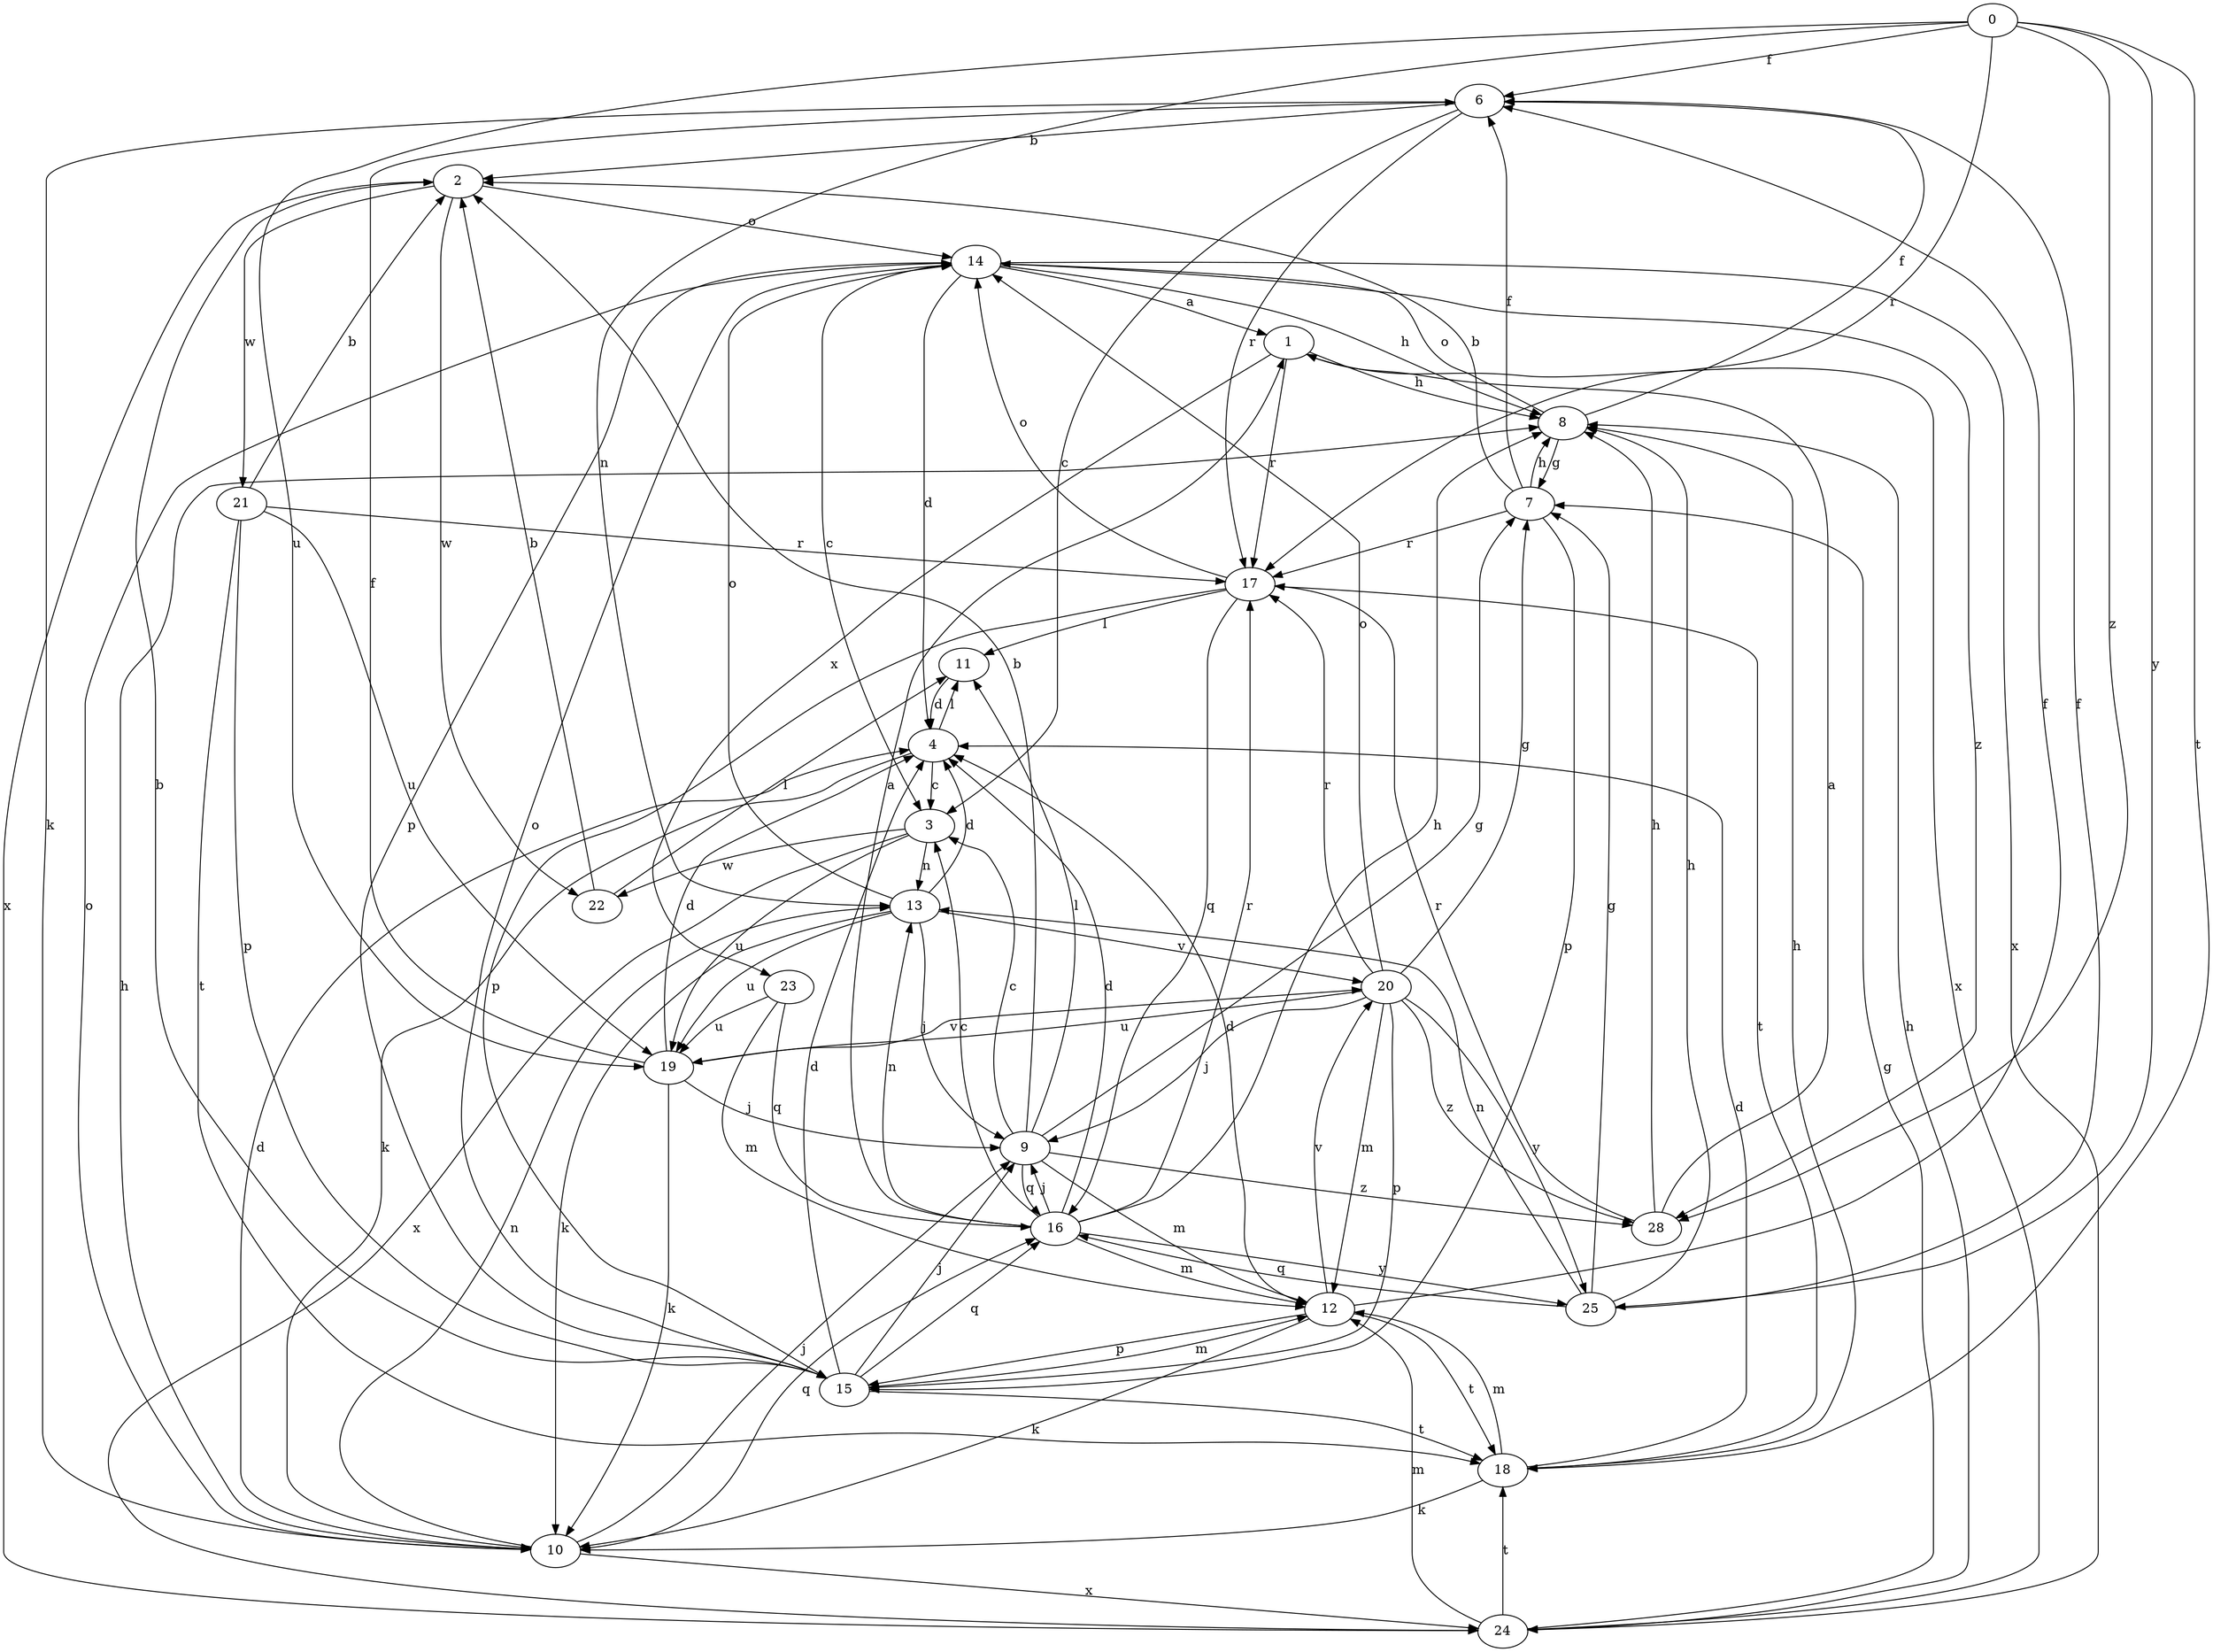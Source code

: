 strict digraph  {
0;
1;
2;
3;
4;
6;
7;
8;
9;
10;
11;
12;
13;
14;
15;
16;
17;
18;
19;
20;
21;
22;
23;
24;
25;
28;
0 -> 6  [label=f];
0 -> 13  [label=n];
0 -> 17  [label=r];
0 -> 18  [label=t];
0 -> 19  [label=u];
0 -> 25  [label=y];
0 -> 28  [label=z];
1 -> 8  [label=h];
1 -> 17  [label=r];
1 -> 23  [label=x];
1 -> 24  [label=x];
2 -> 14  [label=o];
2 -> 21  [label=w];
2 -> 22  [label=w];
2 -> 24  [label=x];
3 -> 13  [label=n];
3 -> 19  [label=u];
3 -> 22  [label=w];
3 -> 24  [label=x];
4 -> 3  [label=c];
4 -> 10  [label=k];
4 -> 11  [label=l];
6 -> 2  [label=b];
6 -> 3  [label=c];
6 -> 10  [label=k];
6 -> 17  [label=r];
7 -> 2  [label=b];
7 -> 6  [label=f];
7 -> 8  [label=h];
7 -> 15  [label=p];
7 -> 17  [label=r];
8 -> 6  [label=f];
8 -> 7  [label=g];
8 -> 14  [label=o];
9 -> 2  [label=b];
9 -> 3  [label=c];
9 -> 7  [label=g];
9 -> 11  [label=l];
9 -> 12  [label=m];
9 -> 16  [label=q];
9 -> 28  [label=z];
10 -> 4  [label=d];
10 -> 8  [label=h];
10 -> 9  [label=j];
10 -> 13  [label=n];
10 -> 14  [label=o];
10 -> 16  [label=q];
10 -> 24  [label=x];
11 -> 4  [label=d];
12 -> 4  [label=d];
12 -> 6  [label=f];
12 -> 10  [label=k];
12 -> 15  [label=p];
12 -> 18  [label=t];
12 -> 20  [label=v];
13 -> 4  [label=d];
13 -> 9  [label=j];
13 -> 10  [label=k];
13 -> 14  [label=o];
13 -> 19  [label=u];
13 -> 20  [label=v];
14 -> 1  [label=a];
14 -> 3  [label=c];
14 -> 4  [label=d];
14 -> 8  [label=h];
14 -> 15  [label=p];
14 -> 24  [label=x];
14 -> 28  [label=z];
15 -> 2  [label=b];
15 -> 4  [label=d];
15 -> 9  [label=j];
15 -> 12  [label=m];
15 -> 14  [label=o];
15 -> 16  [label=q];
15 -> 18  [label=t];
16 -> 1  [label=a];
16 -> 3  [label=c];
16 -> 4  [label=d];
16 -> 8  [label=h];
16 -> 9  [label=j];
16 -> 12  [label=m];
16 -> 13  [label=n];
16 -> 17  [label=r];
16 -> 25  [label=y];
17 -> 11  [label=l];
17 -> 14  [label=o];
17 -> 15  [label=p];
17 -> 16  [label=q];
17 -> 18  [label=t];
18 -> 4  [label=d];
18 -> 8  [label=h];
18 -> 10  [label=k];
18 -> 12  [label=m];
19 -> 4  [label=d];
19 -> 6  [label=f];
19 -> 9  [label=j];
19 -> 10  [label=k];
19 -> 20  [label=v];
20 -> 7  [label=g];
20 -> 9  [label=j];
20 -> 12  [label=m];
20 -> 14  [label=o];
20 -> 15  [label=p];
20 -> 17  [label=r];
20 -> 19  [label=u];
20 -> 25  [label=y];
20 -> 28  [label=z];
21 -> 2  [label=b];
21 -> 15  [label=p];
21 -> 17  [label=r];
21 -> 18  [label=t];
21 -> 19  [label=u];
22 -> 2  [label=b];
22 -> 11  [label=l];
23 -> 12  [label=m];
23 -> 16  [label=q];
23 -> 19  [label=u];
24 -> 7  [label=g];
24 -> 8  [label=h];
24 -> 12  [label=m];
24 -> 18  [label=t];
25 -> 6  [label=f];
25 -> 7  [label=g];
25 -> 8  [label=h];
25 -> 13  [label=n];
25 -> 16  [label=q];
28 -> 1  [label=a];
28 -> 8  [label=h];
28 -> 17  [label=r];
}
